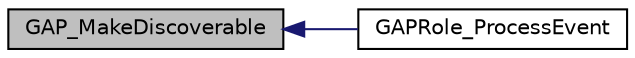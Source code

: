 digraph "GAP_MakeDiscoverable"
{
  edge [fontname="Helvetica",fontsize="10",labelfontname="Helvetica",labelfontsize="10"];
  node [fontname="Helvetica",fontsize="10",shape=record];
  rankdir="LR";
  Node1 [label="GAP_MakeDiscoverable",height=0.2,width=0.4,color="black", fillcolor="grey75", style="filled" fontcolor="black"];
  Node1 -> Node2 [dir="back",color="midnightblue",fontsize="10",style="solid",fontname="Helvetica"];
  Node2 [label="GAPRole_ProcessEvent",height=0.2,width=0.4,color="black", fillcolor="white", style="filled",URL="$peripheral_broadcaster_8h.html#a17663b237f27642765ec9ca1f5cb63c4"];
}
